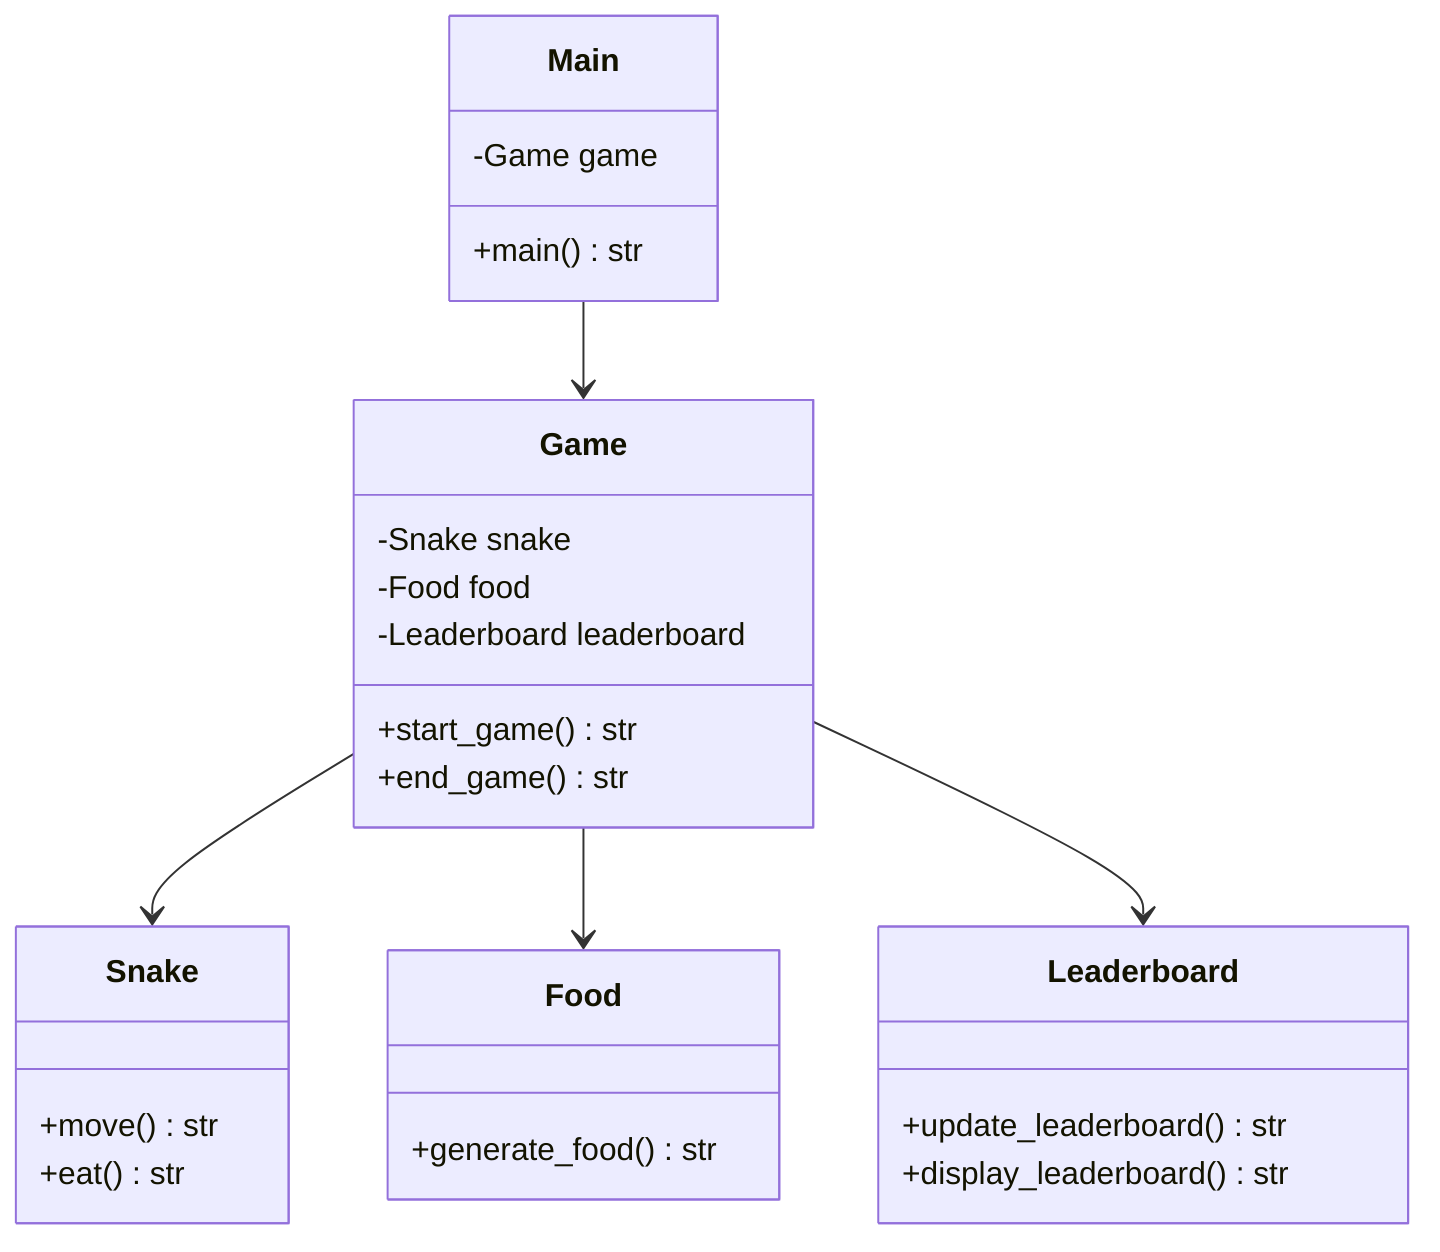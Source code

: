 classDiagram
    class Main {
        -Game game
        +main() str
    }
    class Game {
        -Snake snake
        -Food food
        -Leaderboard leaderboard
        +start_game() str
        +end_game() str
    }
    class Snake {
        +move() str
        +eat() str
    }
    class Food {
        +generate_food() str
    }
    class Leaderboard {
        +update_leaderboard() str
        +display_leaderboard() str
    }
    Main --> Game
    Game --> Snake
    Game --> Food
    Game --> Leaderboard